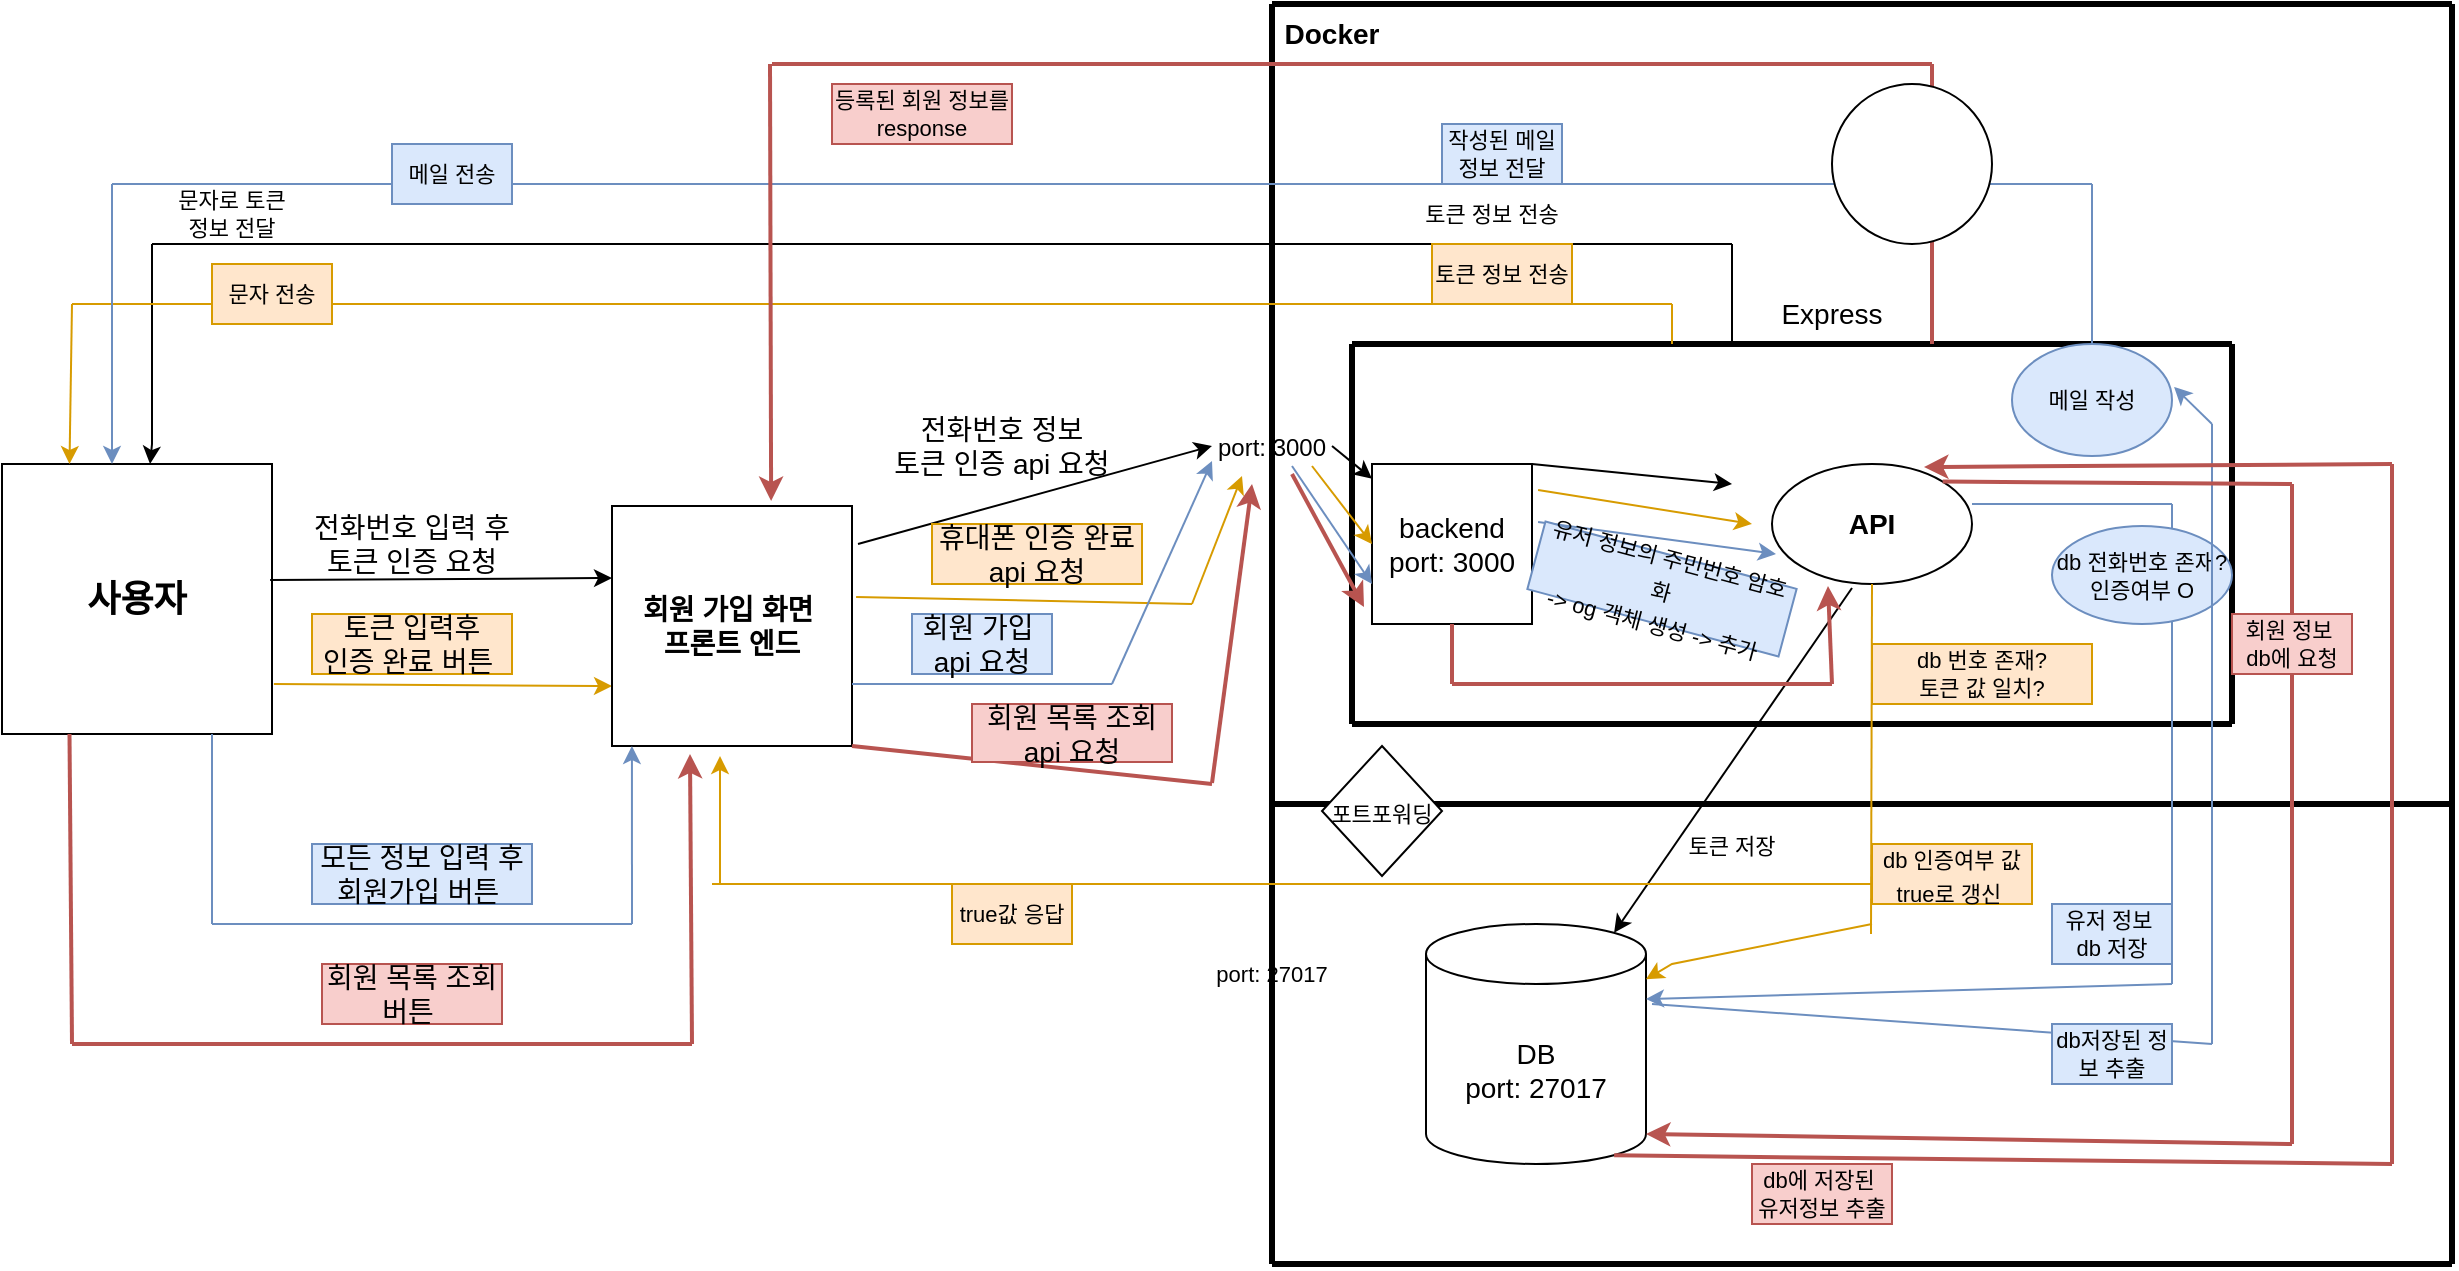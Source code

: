 <mxfile version="20.5.3" type="github"><diagram id="LUCVIw2LYpb5V3qG9yX4" name="페이지-1"><mxGraphModel dx="1346" dy="1821" grid="1" gridSize="10" guides="1" tooltips="1" connect="1" arrows="1" fold="1" page="1" pageScale="1" pageWidth="827" pageHeight="1169" math="0" shadow="0"><root><mxCell id="0"/><mxCell id="1" parent="0"/><mxCell id="mkAz85XtlZ6ACDD8Z16X-6" value="&lt;font style=&quot;font-size: 18px;&quot;&gt;&lt;b&gt;사용자&lt;/b&gt;&lt;/font&gt;" style="whiteSpace=wrap;html=1;aspect=fixed;" parent="1" vertex="1"><mxGeometry x="5" y="-560" width="135" height="135" as="geometry"/></mxCell><mxCell id="mkAz85XtlZ6ACDD8Z16X-12" value="" style="endArrow=classic;html=1;rounded=0;entryX=0;entryY=0.4;entryDx=0;entryDy=0;entryPerimeter=0;exitX=0.993;exitY=0.43;exitDx=0;exitDy=0;exitPerimeter=0;" parent="1" source="mkAz85XtlZ6ACDD8Z16X-6" edge="1"><mxGeometry width="50" height="50" relative="1" as="geometry"><mxPoint x="137.5" y="-520.5" as="sourcePoint"/><mxPoint x="310" y="-503" as="targetPoint"/></mxGeometry></mxCell><mxCell id="mkAz85XtlZ6ACDD8Z16X-17" value="DB&lt;br&gt;port: 27017" style="shape=cylinder3;whiteSpace=wrap;html=1;boundedLbl=1;backgroundOutline=1;size=15;fontSize=14;" parent="1" vertex="1"><mxGeometry x="717" y="-330" width="110" height="120" as="geometry"/></mxCell><mxCell id="mkAz85XtlZ6ACDD8Z16X-20" value="" style="endArrow=none;html=1;rounded=0;fontSize=14;entryX=0;entryY=0;entryDx=0;entryDy=0;strokeWidth=3;" parent="1" target="mkAz85XtlZ6ACDD8Z16X-25" edge="1"><mxGeometry width="50" height="50" relative="1" as="geometry"><mxPoint x="640" y="-160" as="sourcePoint"/><mxPoint x="570" y="-580" as="targetPoint"/></mxGeometry></mxCell><mxCell id="mkAz85XtlZ6ACDD8Z16X-21" value="" style="endArrow=none;html=1;rounded=0;fontSize=14;strokeWidth=3;" parent="1" edge="1"><mxGeometry width="50" height="50" relative="1" as="geometry"><mxPoint x="640" y="-790" as="sourcePoint"/><mxPoint x="1230" y="-790" as="targetPoint"/></mxGeometry></mxCell><mxCell id="mkAz85XtlZ6ACDD8Z16X-22" value="" style="endArrow=none;html=1;rounded=0;fontSize=14;strokeWidth=3;" parent="1" edge="1"><mxGeometry width="50" height="50" relative="1" as="geometry"><mxPoint x="640" y="-160" as="sourcePoint"/><mxPoint x="1230" y="-160" as="targetPoint"/></mxGeometry></mxCell><mxCell id="mkAz85XtlZ6ACDD8Z16X-23" value="" style="endArrow=none;html=1;rounded=0;fontSize=14;strokeWidth=3;" parent="1" edge="1"><mxGeometry width="50" height="50" relative="1" as="geometry"><mxPoint x="1230" y="-160" as="sourcePoint"/><mxPoint x="1230" y="-790" as="targetPoint"/></mxGeometry></mxCell><mxCell id="mkAz85XtlZ6ACDD8Z16X-25" value="&lt;b&gt;Docker&lt;/b&gt;" style="text;html=1;strokeColor=none;fillColor=none;align=center;verticalAlign=middle;whiteSpace=wrap;rounded=0;fontSize=14;" parent="1" vertex="1"><mxGeometry x="640" y="-790" width="60" height="30" as="geometry"/></mxCell><mxCell id="mkAz85XtlZ6ACDD8Z16X-26" value="backend&lt;br&gt;port: 3000" style="rounded=0;whiteSpace=wrap;html=1;fontSize=14;" parent="1" vertex="1"><mxGeometry x="690" y="-560" width="80" height="80" as="geometry"/></mxCell><mxCell id="mkAz85XtlZ6ACDD8Z16X-30" value="&lt;b&gt;API&lt;/b&gt;" style="ellipse;whiteSpace=wrap;html=1;fontSize=14;" parent="1" vertex="1"><mxGeometry x="890" y="-560" width="100" height="60" as="geometry"/></mxCell><mxCell id="mkAz85XtlZ6ACDD8Z16X-32" value="" style="endArrow=none;html=1;rounded=0;fontSize=14;strokeWidth=3;" parent="1" edge="1"><mxGeometry width="50" height="50" relative="1" as="geometry"><mxPoint x="680" y="-430" as="sourcePoint"/><mxPoint x="680" y="-620" as="targetPoint"/></mxGeometry></mxCell><mxCell id="mkAz85XtlZ6ACDD8Z16X-33" value="" style="endArrow=none;html=1;rounded=0;fontSize=14;strokeWidth=3;" parent="1" edge="1"><mxGeometry width="50" height="50" relative="1" as="geometry"><mxPoint x="680" y="-620" as="sourcePoint"/><mxPoint x="1120" y="-620" as="targetPoint"/></mxGeometry></mxCell><mxCell id="mkAz85XtlZ6ACDD8Z16X-34" value="" style="endArrow=none;html=1;rounded=0;fontSize=14;strokeWidth=3;" parent="1" edge="1"><mxGeometry width="50" height="50" relative="1" as="geometry"><mxPoint x="680" y="-430" as="sourcePoint"/><mxPoint x="1120" y="-430" as="targetPoint"/></mxGeometry></mxCell><mxCell id="mkAz85XtlZ6ACDD8Z16X-35" value="" style="endArrow=none;html=1;rounded=0;fontSize=14;strokeWidth=3;" parent="1" edge="1"><mxGeometry width="50" height="50" relative="1" as="geometry"><mxPoint x="1120" y="-430" as="sourcePoint"/><mxPoint x="1120" y="-620" as="targetPoint"/></mxGeometry></mxCell><mxCell id="mkAz85XtlZ6ACDD8Z16X-36" value="Express" style="text;html=1;strokeColor=none;fillColor=none;align=center;verticalAlign=middle;whiteSpace=wrap;rounded=0;fontSize=14;" parent="1" vertex="1"><mxGeometry x="890" y="-650" width="60" height="30" as="geometry"/></mxCell><mxCell id="mkAz85XtlZ6ACDD8Z16X-40" value="전화번호 입력 후 토큰 인증 요청" style="text;html=1;strokeColor=none;fillColor=none;align=center;verticalAlign=middle;whiteSpace=wrap;rounded=0;fontSize=14;" parent="1" vertex="1"><mxGeometry x="160" y="-535" width="100" height="30" as="geometry"/></mxCell><mxCell id="mkAz85XtlZ6ACDD8Z16X-42" value="&lt;font style=&quot;font-size: 12px;&quot;&gt;port: 3000&lt;/font&gt;" style="text;html=1;strokeColor=none;fillColor=none;align=center;verticalAlign=middle;whiteSpace=wrap;rounded=0;fontSize=14;" parent="1" vertex="1"><mxGeometry x="610" y="-584" width="60" height="30" as="geometry"/></mxCell><mxCell id="mkAz85XtlZ6ACDD8Z16X-44" value="" style="endArrow=classic;html=1;rounded=0;fontSize=12;exitX=1.025;exitY=0.158;exitDx=0;exitDy=0;exitPerimeter=0;entryX=0;entryY=0.5;entryDx=0;entryDy=0;" parent="1" source="mkAz85XtlZ6ACDD8Z16X-73" target="mkAz85XtlZ6ACDD8Z16X-42" edge="1"><mxGeometry width="50" height="50" relative="1" as="geometry"><mxPoint x="426.04" y="-515" as="sourcePoint"/><mxPoint x="530" y="-560" as="targetPoint"/></mxGeometry></mxCell><mxCell id="mkAz85XtlZ6ACDD8Z16X-45" value="&lt;font style=&quot;font-size: 14px;&quot;&gt;전화번호 정보 &lt;br&gt;토큰 인증 api 요청&lt;/font&gt;" style="text;html=1;strokeColor=none;fillColor=none;align=center;verticalAlign=middle;whiteSpace=wrap;rounded=0;fontSize=12;" parent="1" vertex="1"><mxGeometry x="450" y="-599" width="110" height="60" as="geometry"/></mxCell><mxCell id="mkAz85XtlZ6ACDD8Z16X-47" value="" style="endArrow=none;html=1;rounded=0;fontSize=14;strokeWidth=3;" parent="1" edge="1"><mxGeometry width="50" height="50" relative="1" as="geometry"><mxPoint x="640" y="-390" as="sourcePoint"/><mxPoint x="1230" y="-390" as="targetPoint"/></mxGeometry></mxCell><mxCell id="mkAz85XtlZ6ACDD8Z16X-54" value="&lt;font style=&quot;font-size: 11px;&quot;&gt;포트포워딩&lt;/font&gt;" style="rhombus;whiteSpace=wrap;html=1;fontSize=14;" parent="1" vertex="1"><mxGeometry x="665" y="-419" width="60" height="65" as="geometry"/></mxCell><mxCell id="mkAz85XtlZ6ACDD8Z16X-56" value="" style="endArrow=classic;html=1;rounded=0;fontSize=11;exitX=1;exitY=0.5;exitDx=0;exitDy=0;" parent="1" source="mkAz85XtlZ6ACDD8Z16X-42" target="mkAz85XtlZ6ACDD8Z16X-26" edge="1"><mxGeometry width="50" height="50" relative="1" as="geometry"><mxPoint x="660" y="-560" as="sourcePoint"/><mxPoint x="650" y="-609" as="targetPoint"/></mxGeometry></mxCell><mxCell id="mkAz85XtlZ6ACDD8Z16X-58" value="" style="endArrow=classic;html=1;rounded=0;fontSize=11;entryX=0.855;entryY=0;entryDx=0;entryDy=4.35;entryPerimeter=0;exitX=0.4;exitY=1.033;exitDx=0;exitDy=0;exitPerimeter=0;" parent="1" source="mkAz85XtlZ6ACDD8Z16X-30" target="mkAz85XtlZ6ACDD8Z16X-17" edge="1"><mxGeometry width="50" height="50" relative="1" as="geometry"><mxPoint x="890" y="-500" as="sourcePoint"/><mxPoint x="940" y="-550" as="targetPoint"/></mxGeometry></mxCell><mxCell id="mkAz85XtlZ6ACDD8Z16X-59" value="토큰 저장" style="text;html=1;strokeColor=none;fillColor=none;align=center;verticalAlign=middle;whiteSpace=wrap;rounded=0;fontSize=11;" parent="1" vertex="1"><mxGeometry x="840" y="-384" width="60" height="30" as="geometry"/></mxCell><mxCell id="mkAz85XtlZ6ACDD8Z16X-61" value="" style="endArrow=none;html=1;rounded=0;fontSize=11;" parent="1" edge="1"><mxGeometry width="50" height="50" relative="1" as="geometry"><mxPoint x="870" y="-620" as="sourcePoint"/><mxPoint x="870" y="-670" as="targetPoint"/></mxGeometry></mxCell><mxCell id="mkAz85XtlZ6ACDD8Z16X-62" value="" style="endArrow=none;html=1;rounded=0;fontSize=11;" parent="1" edge="1"><mxGeometry width="50" height="50" relative="1" as="geometry"><mxPoint x="80" y="-670" as="sourcePoint"/><mxPoint x="870" y="-670" as="targetPoint"/></mxGeometry></mxCell><mxCell id="mkAz85XtlZ6ACDD8Z16X-63" value="토큰 정보 전송" style="text;html=1;strokeColor=none;fillColor=none;align=center;verticalAlign=middle;whiteSpace=wrap;rounded=0;fontSize=11;" parent="1" vertex="1"><mxGeometry x="710" y="-700" width="80" height="30" as="geometry"/></mxCell><mxCell id="mkAz85XtlZ6ACDD8Z16X-68" value="" style="endArrow=classic;html=1;rounded=0;fontSize=11;" parent="1" target="mkAz85XtlZ6ACDD8Z16X-6" edge="1"><mxGeometry width="50" height="50" relative="1" as="geometry"><mxPoint x="80" y="-670" as="sourcePoint"/><mxPoint x="130" y="-720" as="targetPoint"/><Array as="points"><mxPoint x="80" y="-570"/></Array></mxGeometry></mxCell><mxCell id="mkAz85XtlZ6ACDD8Z16X-69" value="문자로 토큰 정보 전달" style="text;html=1;strokeColor=none;fillColor=none;align=center;verticalAlign=middle;whiteSpace=wrap;rounded=0;fontSize=11;" parent="1" vertex="1"><mxGeometry x="90" y="-700" width="60" height="30" as="geometry"/></mxCell><mxCell id="mkAz85XtlZ6ACDD8Z16X-70" value="port: 27017" style="text;html=1;strokeColor=none;fillColor=none;align=center;verticalAlign=middle;whiteSpace=wrap;rounded=0;fontSize=11;" parent="1" vertex="1"><mxGeometry x="610" y="-320" width="60" height="30" as="geometry"/></mxCell><mxCell id="mkAz85XtlZ6ACDD8Z16X-72" value="" style="endArrow=classic;html=1;rounded=0;fontSize=11;exitX=1.007;exitY=0.815;exitDx=0;exitDy=0;entryX=0;entryY=0.75;entryDx=0;entryDy=0;exitPerimeter=0;fillColor=#ffe6cc;strokeColor=#d79b00;" parent="1" source="mkAz85XtlZ6ACDD8Z16X-6" target="mkAz85XtlZ6ACDD8Z16X-73" edge="1"><mxGeometry width="50" height="50" relative="1" as="geometry"><mxPoint x="140" y="-450" as="sourcePoint"/><mxPoint x="300" y="-459" as="targetPoint"/></mxGeometry></mxCell><mxCell id="mkAz85XtlZ6ACDD8Z16X-73" value="&lt;b&gt;&lt;font style=&quot;font-size: 14px;&quot;&gt;회원 가입 화면&amp;nbsp;&lt;br&gt;프론트 엔드&lt;/font&gt;&lt;/b&gt;" style="whiteSpace=wrap;html=1;aspect=fixed;fontSize=11;" parent="1" vertex="1"><mxGeometry x="310" y="-539" width="120" height="120" as="geometry"/></mxCell><mxCell id="mkAz85XtlZ6ACDD8Z16X-74" value="토큰 입력후 &lt;br&gt;인증 완료 버튼&amp;nbsp;" style="text;html=1;strokeColor=#d79b00;fillColor=#ffe6cc;align=center;verticalAlign=middle;whiteSpace=wrap;rounded=0;fontSize=14;" parent="1" vertex="1"><mxGeometry x="160" y="-485" width="100" height="30" as="geometry"/></mxCell><mxCell id="mkAz85XtlZ6ACDD8Z16X-81" value="" style="endArrow=none;html=1;rounded=0;fontSize=14;fontColor=#FFCC99;fillColor=#ffe6cc;strokeColor=#d79b00;exitX=1.017;exitY=0.379;exitDx=0;exitDy=0;exitPerimeter=0;" parent="1" source="mkAz85XtlZ6ACDD8Z16X-73" edge="1"><mxGeometry width="50" height="50" relative="1" as="geometry"><mxPoint x="430" y="-479.5" as="sourcePoint"/><mxPoint x="600" y="-490" as="targetPoint"/></mxGeometry></mxCell><mxCell id="mkAz85XtlZ6ACDD8Z16X-82" value="" style="endArrow=classic;html=1;rounded=0;fontSize=14;fontColor=#FFCC99;entryX=0.25;entryY=1;entryDx=0;entryDy=0;fillColor=#ffe6cc;strokeColor=#d79b00;" parent="1" target="mkAz85XtlZ6ACDD8Z16X-42" edge="1"><mxGeometry width="50" height="50" relative="1" as="geometry"><mxPoint x="600" y="-490" as="sourcePoint"/><mxPoint x="650" y="-530" as="targetPoint"/></mxGeometry></mxCell><mxCell id="mkAz85XtlZ6ACDD8Z16X-83" value="&lt;span style=&quot;color: rgb(0, 0, 0);&quot;&gt;휴대폰 인증 완료 api 요청&lt;/span&gt;" style="text;html=1;strokeColor=#d79b00;fillColor=#ffe6cc;align=center;verticalAlign=middle;whiteSpace=wrap;rounded=0;fontSize=14;" parent="1" vertex="1"><mxGeometry x="470" y="-530" width="105" height="30" as="geometry"/></mxCell><mxCell id="mkAz85XtlZ6ACDD8Z16X-84" value="" style="endArrow=classic;html=1;rounded=0;fontSize=14;fontColor=#FFCC99;entryX=0;entryY=0.5;entryDx=0;entryDy=0;fillColor=#ffe6cc;strokeColor=#d79b00;" parent="1" target="mkAz85XtlZ6ACDD8Z16X-26" edge="1"><mxGeometry width="50" height="50" relative="1" as="geometry"><mxPoint x="660" y="-559" as="sourcePoint"/><mxPoint x="710" y="-609" as="targetPoint"/></mxGeometry></mxCell><mxCell id="mkAz85XtlZ6ACDD8Z16X-86" value="" style="endArrow=classic;html=1;rounded=0;fontSize=14;fontColor=#FFCC99;exitX=1;exitY=0;exitDx=0;exitDy=0;" parent="1" source="mkAz85XtlZ6ACDD8Z16X-26" edge="1"><mxGeometry width="50" height="50" relative="1" as="geometry"><mxPoint x="780" y="-520" as="sourcePoint"/><mxPoint x="870" y="-550" as="targetPoint"/></mxGeometry></mxCell><mxCell id="mkAz85XtlZ6ACDD8Z16X-87" value="" style="endArrow=classic;html=1;rounded=0;fontSize=14;fontColor=#FFCC99;fillColor=#ffe6cc;strokeColor=#d79b00;exitX=1.038;exitY=0.163;exitDx=0;exitDy=0;exitPerimeter=0;" parent="1" source="mkAz85XtlZ6ACDD8Z16X-26" edge="1"><mxGeometry width="50" height="50" relative="1" as="geometry"><mxPoint x="770" y="-519" as="sourcePoint"/><mxPoint x="880" y="-530" as="targetPoint"/></mxGeometry></mxCell><mxCell id="mkAz85XtlZ6ACDD8Z16X-88" value="" style="endArrow=none;html=1;rounded=0;fontSize=14;fontColor=#FFCC99;entryX=0.5;entryY=1;entryDx=0;entryDy=0;fillColor=#ffe6cc;strokeColor=#d79b00;" parent="1" target="mkAz85XtlZ6ACDD8Z16X-30" edge="1"><mxGeometry width="50" height="50" relative="1" as="geometry"><mxPoint x="939.5" y="-325" as="sourcePoint"/><mxPoint x="939.5" y="-490" as="targetPoint"/></mxGeometry></mxCell><mxCell id="mkAz85XtlZ6ACDD8Z16X-89" value="" style="endArrow=classic;html=1;rounded=0;fontSize=14;fontColor=#FFCC99;fillColor=#ffe6cc;strokeColor=#d79b00;" parent="1" target="mkAz85XtlZ6ACDD8Z16X-17" edge="1"><mxGeometry width="50" height="50" relative="1" as="geometry"><mxPoint x="940" y="-330" as="sourcePoint"/><mxPoint x="990" y="-389" as="targetPoint"/><Array as="points"><mxPoint x="840" y="-310"/></Array></mxGeometry></mxCell><mxCell id="mkAz85XtlZ6ACDD8Z16X-91" value="&lt;font style=&quot;font-size: 11px;&quot; color=&quot;#000000&quot;&gt;db 인증여부 값&lt;br&gt;true로 갱신&amp;nbsp;&lt;/font&gt;" style="text;html=1;strokeColor=#d79b00;fillColor=#ffe6cc;align=center;verticalAlign=middle;whiteSpace=wrap;rounded=0;fontSize=14;" parent="1" vertex="1"><mxGeometry x="940" y="-370" width="80" height="30" as="geometry"/></mxCell><mxCell id="mkAz85XtlZ6ACDD8Z16X-93" value="" style="endArrow=none;html=1;rounded=0;fontSize=11;fontColor=#000000;fillColor=#ffe6cc;strokeColor=#d79b00;" parent="1" edge="1"><mxGeometry width="50" height="50" relative="1" as="geometry"><mxPoint x="940" y="-350" as="sourcePoint"/><mxPoint x="360" y="-350" as="targetPoint"/></mxGeometry></mxCell><mxCell id="mkAz85XtlZ6ACDD8Z16X-94" value="" style="endArrow=classic;html=1;rounded=0;fontSize=11;fontColor=#000000;entryX=0.45;entryY=1.042;entryDx=0;entryDy=0;entryPerimeter=0;fillColor=#ffe6cc;strokeColor=#d79b00;" parent="1" target="mkAz85XtlZ6ACDD8Z16X-73" edge="1"><mxGeometry width="50" height="50" relative="1" as="geometry"><mxPoint x="364" y="-350" as="sourcePoint"/><mxPoint x="414" y="-440" as="targetPoint"/></mxGeometry></mxCell><mxCell id="mkAz85XtlZ6ACDD8Z16X-95" value="true값 응답" style="text;html=1;strokeColor=#d79b00;fillColor=#ffe6cc;align=center;verticalAlign=middle;whiteSpace=wrap;rounded=0;fontSize=11;" parent="1" vertex="1"><mxGeometry x="480" y="-350" width="60" height="30" as="geometry"/></mxCell><mxCell id="mkAz85XtlZ6ACDD8Z16X-98" value="db 번호 존재?&lt;br&gt;토큰 값 일치?" style="text;html=1;strokeColor=#d79b00;fillColor=#ffe6cc;align=center;verticalAlign=middle;whiteSpace=wrap;rounded=0;fontSize=11;" parent="1" vertex="1"><mxGeometry x="940" y="-470" width="110" height="30" as="geometry"/></mxCell><mxCell id="mkAz85XtlZ6ACDD8Z16X-103" value="" style="endArrow=none;html=1;rounded=0;fontSize=11;fontColor=#000000;fillColor=#ffe6cc;strokeColor=#d79b00;" parent="1" edge="1"><mxGeometry width="50" height="50" relative="1" as="geometry"><mxPoint x="840" y="-620" as="sourcePoint"/><mxPoint x="840" y="-640" as="targetPoint"/></mxGeometry></mxCell><mxCell id="mkAz85XtlZ6ACDD8Z16X-104" value="" style="endArrow=none;html=1;rounded=0;fontSize=11;fontColor=#000000;fillColor=#ffe6cc;strokeColor=#d79b00;" parent="1" edge="1"><mxGeometry width="50" height="50" relative="1" as="geometry"><mxPoint x="840" y="-640" as="sourcePoint"/><mxPoint x="40" y="-640" as="targetPoint"/></mxGeometry></mxCell><mxCell id="mkAz85XtlZ6ACDD8Z16X-105" value="" style="endArrow=classic;html=1;rounded=0;fontSize=11;fontColor=#000000;entryX=0.25;entryY=0;entryDx=0;entryDy=0;fillColor=#ffe6cc;strokeColor=#d79b00;" parent="1" target="mkAz85XtlZ6ACDD8Z16X-6" edge="1"><mxGeometry width="50" height="50" relative="1" as="geometry"><mxPoint x="40" y="-640" as="sourcePoint"/><mxPoint x="90" y="-690" as="targetPoint"/></mxGeometry></mxCell><mxCell id="mkAz85XtlZ6ACDD8Z16X-106" value="토큰 정보 전송" style="text;html=1;strokeColor=#d79b00;fillColor=#ffe6cc;align=center;verticalAlign=middle;whiteSpace=wrap;rounded=0;fontSize=11;" parent="1" vertex="1"><mxGeometry x="720" y="-670" width="70" height="30" as="geometry"/></mxCell><mxCell id="mkAz85XtlZ6ACDD8Z16X-107" value="문자 전송" style="text;html=1;strokeColor=#d79b00;fillColor=#ffe6cc;align=center;verticalAlign=middle;whiteSpace=wrap;rounded=0;fontSize=11;" parent="1" vertex="1"><mxGeometry x="110" y="-660" width="60" height="30" as="geometry"/></mxCell><mxCell id="mkAz85XtlZ6ACDD8Z16X-110" value="" style="endArrow=none;html=1;rounded=0;fontSize=11;fontColor=#000000;fillColor=#dae8fc;strokeColor=#6c8ebf;" parent="1" edge="1"><mxGeometry width="50" height="50" relative="1" as="geometry"><mxPoint x="110" y="-330" as="sourcePoint"/><mxPoint x="110" y="-425" as="targetPoint"/></mxGeometry></mxCell><mxCell id="mkAz85XtlZ6ACDD8Z16X-111" value="" style="endArrow=none;html=1;rounded=0;fontSize=11;fontColor=#000000;fillColor=#dae8fc;strokeColor=#6c8ebf;" parent="1" edge="1"><mxGeometry width="50" height="50" relative="1" as="geometry"><mxPoint x="110" y="-330" as="sourcePoint"/><mxPoint x="320" y="-330" as="targetPoint"/></mxGeometry></mxCell><mxCell id="mkAz85XtlZ6ACDD8Z16X-112" value="" style="endArrow=classic;html=1;rounded=0;fontSize=11;fontColor=#000000;entryX=0.083;entryY=1;entryDx=0;entryDy=0;entryPerimeter=0;fillColor=#dae8fc;strokeColor=#6c8ebf;" parent="1" target="mkAz85XtlZ6ACDD8Z16X-73" edge="1"><mxGeometry width="50" height="50" relative="1" as="geometry"><mxPoint x="320" y="-330" as="sourcePoint"/><mxPoint x="350" y="-380" as="targetPoint"/></mxGeometry></mxCell><mxCell id="mkAz85XtlZ6ACDD8Z16X-113" value="&lt;font style=&quot;font-size: 14px;&quot;&gt;모든 정보 입력 후 &lt;br&gt;회원가입 버튼&amp;nbsp;&lt;/font&gt;" style="text;html=1;strokeColor=#6c8ebf;fillColor=#dae8fc;align=center;verticalAlign=middle;whiteSpace=wrap;rounded=0;fontSize=11;" parent="1" vertex="1"><mxGeometry x="160" y="-370" width="110" height="30" as="geometry"/></mxCell><mxCell id="mkAz85XtlZ6ACDD8Z16X-114" value="" style="endArrow=none;html=1;rounded=0;fontSize=14;fontColor=#000000;fillColor=#dae8fc;strokeColor=#6c8ebf;" parent="1" edge="1"><mxGeometry width="50" height="50" relative="1" as="geometry"><mxPoint x="430" y="-450" as="sourcePoint"/><mxPoint x="560" y="-450" as="targetPoint"/></mxGeometry></mxCell><mxCell id="mkAz85XtlZ6ACDD8Z16X-115" value="회원 가입&amp;nbsp;&lt;br&gt;api 요청" style="text;html=1;strokeColor=#6c8ebf;fillColor=#dae8fc;align=center;verticalAlign=middle;whiteSpace=wrap;rounded=0;fontSize=14;" parent="1" vertex="1"><mxGeometry x="460" y="-485" width="70" height="30" as="geometry"/></mxCell><mxCell id="mkAz85XtlZ6ACDD8Z16X-116" value="" style="endArrow=classic;html=1;rounded=0;fontSize=14;fontColor=#000000;entryX=0;entryY=0.75;entryDx=0;entryDy=0;fillColor=#dae8fc;strokeColor=#6c8ebf;" parent="1" target="mkAz85XtlZ6ACDD8Z16X-42" edge="1"><mxGeometry width="50" height="50" relative="1" as="geometry"><mxPoint x="560" y="-450" as="sourcePoint"/><mxPoint x="620" y="-490" as="targetPoint"/></mxGeometry></mxCell><mxCell id="mkAz85XtlZ6ACDD8Z16X-119" value="" style="endArrow=classic;html=1;rounded=0;fontSize=14;fontColor=#000000;entryX=0;entryY=0.75;entryDx=0;entryDy=0;fillColor=#dae8fc;strokeColor=#6c8ebf;" parent="1" target="mkAz85XtlZ6ACDD8Z16X-26" edge="1"><mxGeometry width="50" height="50" relative="1" as="geometry"><mxPoint x="650" y="-559" as="sourcePoint"/><mxPoint x="720" y="-579" as="targetPoint"/></mxGeometry></mxCell><mxCell id="mkAz85XtlZ6ACDD8Z16X-120" value="" style="endArrow=classic;html=1;rounded=0;fontSize=14;fontColor=#000000;entryX=0.02;entryY=0.75;entryDx=0;entryDy=0;entryPerimeter=0;fillColor=#dae8fc;strokeColor=#6c8ebf;exitX=1.038;exitY=0.363;exitDx=0;exitDy=0;exitPerimeter=0;" parent="1" source="mkAz85XtlZ6ACDD8Z16X-26" target="mkAz85XtlZ6ACDD8Z16X-30" edge="1"><mxGeometry width="50" height="50" relative="1" as="geometry"><mxPoint x="770" y="-500" as="sourcePoint"/><mxPoint x="820" y="-550" as="targetPoint"/></mxGeometry></mxCell><mxCell id="mkAz85XtlZ6ACDD8Z16X-121" value="&lt;font style=&quot;font-size: 11px;&quot;&gt;유저 정보의 주민번호 암호화 &lt;br&gt;-&amp;gt; og 객체 생성 -&amp;gt; 추가&lt;/font&gt;" style="text;html=1;strokeColor=#6c8ebf;fillColor=#dae8fc;align=center;verticalAlign=middle;whiteSpace=wrap;rounded=0;fontSize=14;rotation=15;" parent="1" vertex="1"><mxGeometry x="770" y="-515" width="130" height="35" as="geometry"/></mxCell><mxCell id="mkAz85XtlZ6ACDD8Z16X-122" value="" style="endArrow=none;html=1;rounded=0;fontSize=11;fontColor=#000000;exitX=1;exitY=0.333;exitDx=0;exitDy=0;exitPerimeter=0;fillColor=#dae8fc;strokeColor=#6c8ebf;" parent="1" source="mkAz85XtlZ6ACDD8Z16X-30" edge="1"><mxGeometry width="50" height="50" relative="1" as="geometry"><mxPoint x="1000" y="-510" as="sourcePoint"/><mxPoint x="1090" y="-540" as="targetPoint"/></mxGeometry></mxCell><mxCell id="mkAz85XtlZ6ACDD8Z16X-123" value="" style="endArrow=none;html=1;rounded=0;fontSize=11;fontColor=#000000;fillColor=#dae8fc;strokeColor=#6c8ebf;" parent="1" edge="1"><mxGeometry width="50" height="50" relative="1" as="geometry"><mxPoint x="1090" y="-300" as="sourcePoint"/><mxPoint x="1090" y="-540" as="targetPoint"/></mxGeometry></mxCell><mxCell id="mkAz85XtlZ6ACDD8Z16X-124" value="db 전화번호 존재?&lt;br&gt;인증여부 O" style="ellipse;whiteSpace=wrap;html=1;fontSize=11;fillColor=#dae8fc;strokeColor=#6c8ebf;" parent="1" vertex="1"><mxGeometry x="1030" y="-529" width="90" height="49" as="geometry"/></mxCell><mxCell id="mkAz85XtlZ6ACDD8Z16X-126" value="유저 정보&amp;nbsp;&lt;br&gt;db 저장" style="text;html=1;strokeColor=#6c8ebf;fillColor=#dae8fc;align=center;verticalAlign=middle;whiteSpace=wrap;rounded=0;fontSize=11;" parent="1" vertex="1"><mxGeometry x="1030" y="-340" width="60" height="30" as="geometry"/></mxCell><mxCell id="mkAz85XtlZ6ACDD8Z16X-127" value="" style="endArrow=classic;html=1;rounded=0;fontSize=11;fontColor=#000000;entryX=1;entryY=0;entryDx=0;entryDy=37.5;entryPerimeter=0;fillColor=#dae8fc;strokeColor=#6c8ebf;" parent="1" target="mkAz85XtlZ6ACDD8Z16X-17" edge="1"><mxGeometry width="50" height="50" relative="1" as="geometry"><mxPoint x="1090" y="-300" as="sourcePoint"/><mxPoint x="990" y="-300" as="targetPoint"/></mxGeometry></mxCell><mxCell id="mkAz85XtlZ6ACDD8Z16X-128" value="" style="endArrow=none;html=1;rounded=0;fontSize=11;fontColor=#000000;fillColor=#dae8fc;strokeColor=#6c8ebf;" parent="1" edge="1"><mxGeometry width="50" height="50" relative="1" as="geometry"><mxPoint x="830" y="-290" as="sourcePoint"/><mxPoint x="1110" y="-270" as="targetPoint"/><Array as="points"/></mxGeometry></mxCell><mxCell id="mkAz85XtlZ6ACDD8Z16X-129" value="" style="endArrow=none;html=1;rounded=0;fontSize=11;fontColor=#000000;fillColor=#dae8fc;strokeColor=#6c8ebf;" parent="1" edge="1"><mxGeometry width="50" height="50" relative="1" as="geometry"><mxPoint x="1110" y="-270" as="sourcePoint"/><mxPoint x="1110" y="-580" as="targetPoint"/></mxGeometry></mxCell><mxCell id="mkAz85XtlZ6ACDD8Z16X-130" value="db저장된 정보 추출" style="text;html=1;strokeColor=#6c8ebf;fillColor=#dae8fc;align=center;verticalAlign=middle;whiteSpace=wrap;rounded=0;fontSize=11;" parent="1" vertex="1"><mxGeometry x="1030" y="-280" width="60" height="30" as="geometry"/></mxCell><mxCell id="mkAz85XtlZ6ACDD8Z16X-131" value="메일 작성" style="ellipse;whiteSpace=wrap;html=1;fontSize=11;fillColor=#dae8fc;strokeColor=#6c8ebf;" parent="1" vertex="1"><mxGeometry x="1010" y="-620" width="80" height="56" as="geometry"/></mxCell><mxCell id="mkAz85XtlZ6ACDD8Z16X-132" value="" style="endArrow=classic;html=1;rounded=0;fontSize=11;fontColor=#000000;entryX=1.013;entryY=0.384;entryDx=0;entryDy=0;entryPerimeter=0;fillColor=#dae8fc;strokeColor=#6c8ebf;" parent="1" target="mkAz85XtlZ6ACDD8Z16X-131" edge="1"><mxGeometry width="50" height="50" relative="1" as="geometry"><mxPoint x="1110" y="-580" as="sourcePoint"/><mxPoint x="1130" y="-610" as="targetPoint"/></mxGeometry></mxCell><mxCell id="mkAz85XtlZ6ACDD8Z16X-133" value="" style="endArrow=none;html=1;rounded=0;fontSize=11;fontColor=#000000;fillColor=#dae8fc;strokeColor=#6c8ebf;" parent="1" edge="1"><mxGeometry width="50" height="50" relative="1" as="geometry"><mxPoint x="1050" y="-620" as="sourcePoint"/><mxPoint x="1050" y="-700" as="targetPoint"/></mxGeometry></mxCell><mxCell id="mkAz85XtlZ6ACDD8Z16X-134" value="" style="endArrow=none;html=1;rounded=0;fontSize=11;fontColor=#000000;fillColor=#dae8fc;strokeColor=#6c8ebf;" parent="1" edge="1"><mxGeometry width="50" height="50" relative="1" as="geometry"><mxPoint x="60" y="-700" as="sourcePoint"/><mxPoint x="1050" y="-700" as="targetPoint"/></mxGeometry></mxCell><mxCell id="mkAz85XtlZ6ACDD8Z16X-135" value="작성된 메일 정보 전달" style="text;html=1;strokeColor=#6c8ebf;fillColor=#dae8fc;align=center;verticalAlign=middle;whiteSpace=wrap;rounded=0;fontSize=11;" parent="1" vertex="1"><mxGeometry x="725" y="-730" width="60" height="30" as="geometry"/></mxCell><mxCell id="mkAz85XtlZ6ACDD8Z16X-136" value="" style="endArrow=classic;html=1;rounded=0;fontSize=11;fontColor=#000000;fillColor=#dae8fc;strokeColor=#6c8ebf;" parent="1" edge="1"><mxGeometry width="50" height="50" relative="1" as="geometry"><mxPoint x="60" y="-700" as="sourcePoint"/><mxPoint x="60" y="-560" as="targetPoint"/></mxGeometry></mxCell><mxCell id="mkAz85XtlZ6ACDD8Z16X-137" value="메일 전송" style="text;html=1;strokeColor=#6c8ebf;fillColor=#dae8fc;align=center;verticalAlign=middle;whiteSpace=wrap;rounded=0;fontSize=11;" parent="1" vertex="1"><mxGeometry x="200" y="-720" width="60" height="30" as="geometry"/></mxCell><mxCell id="mkAz85XtlZ6ACDD8Z16X-138" value="" style="endArrow=none;html=1;rounded=0;fontSize=11;fontColor=#000000;entryX=0.25;entryY=1;entryDx=0;entryDy=0;fillColor=#f8cecc;strokeColor=#b85450;strokeWidth=2;" parent="1" target="mkAz85XtlZ6ACDD8Z16X-6" edge="1"><mxGeometry width="50" height="50" relative="1" as="geometry"><mxPoint x="40" y="-270" as="sourcePoint"/><mxPoint x="40" y="-420" as="targetPoint"/></mxGeometry></mxCell><mxCell id="mkAz85XtlZ6ACDD8Z16X-139" value="" style="endArrow=none;html=1;rounded=0;fontSize=11;fontColor=#000000;fillColor=#f8cecc;strokeColor=#b85450;strokeWidth=2;" parent="1" edge="1"><mxGeometry width="50" height="50" relative="1" as="geometry"><mxPoint x="40" y="-270" as="sourcePoint"/><mxPoint x="350" y="-270" as="targetPoint"/></mxGeometry></mxCell><mxCell id="mkAz85XtlZ6ACDD8Z16X-140" value="" style="endArrow=classic;html=1;rounded=0;fontSize=11;fontColor=#000000;entryX=0.325;entryY=1.033;entryDx=0;entryDy=0;entryPerimeter=0;fillColor=#f8cecc;strokeColor=#b85450;strokeWidth=2;" parent="1" target="mkAz85XtlZ6ACDD8Z16X-73" edge="1"><mxGeometry width="50" height="50" relative="1" as="geometry"><mxPoint x="350" y="-270" as="sourcePoint"/><mxPoint x="400" y="-320" as="targetPoint"/></mxGeometry></mxCell><mxCell id="mkAz85XtlZ6ACDD8Z16X-141" value="" style="endArrow=none;html=1;rounded=0;strokeWidth=2;fontSize=11;fontColor=#000000;fillColor=#f8cecc;strokeColor=#b85450;exitX=1;exitY=1;exitDx=0;exitDy=0;" parent="1" source="mkAz85XtlZ6ACDD8Z16X-73" edge="1"><mxGeometry width="50" height="50" relative="1" as="geometry"><mxPoint x="430" y="-409" as="sourcePoint"/><mxPoint x="610" y="-400" as="targetPoint"/></mxGeometry></mxCell><mxCell id="mkAz85XtlZ6ACDD8Z16X-142" value="&lt;font style=&quot;font-size: 14px;&quot;&gt;회원 목록 조회 버튼&amp;nbsp;&lt;/font&gt;" style="text;html=1;strokeColor=#b85450;fillColor=#f8cecc;align=center;verticalAlign=middle;whiteSpace=wrap;rounded=0;fontSize=11;fillStyle=auto;" parent="1" vertex="1"><mxGeometry x="165" y="-310" width="90" height="30" as="geometry"/></mxCell><mxCell id="mkAz85XtlZ6ACDD8Z16X-143" value="회원 목록 조회 api 요청" style="text;html=1;strokeColor=#b85450;fillColor=#f8cecc;align=center;verticalAlign=middle;whiteSpace=wrap;rounded=0;fillStyle=auto;fontSize=14;" parent="1" vertex="1"><mxGeometry x="490" y="-440" width="100" height="29" as="geometry"/></mxCell><mxCell id="mkAz85XtlZ6ACDD8Z16X-144" value="" style="endArrow=classic;html=1;rounded=0;strokeWidth=2;fontSize=14;fontColor=#000000;fillColor=#f8cecc;strokeColor=#b85450;" parent="1" edge="1"><mxGeometry width="50" height="50" relative="1" as="geometry"><mxPoint x="610" y="-400.5" as="sourcePoint"/><mxPoint x="630" y="-550" as="targetPoint"/></mxGeometry></mxCell><mxCell id="mkAz85XtlZ6ACDD8Z16X-145" value="" style="endArrow=classic;html=1;rounded=0;strokeWidth=2;fontSize=14;fontColor=#000000;entryX=-0.05;entryY=0.894;entryDx=0;entryDy=0;entryPerimeter=0;fillColor=#f8cecc;strokeColor=#b85450;" parent="1" target="mkAz85XtlZ6ACDD8Z16X-26" edge="1"><mxGeometry width="50" height="50" relative="1" as="geometry"><mxPoint x="650" y="-555" as="sourcePoint"/><mxPoint x="660" y="-505" as="targetPoint"/></mxGeometry></mxCell><mxCell id="mkAz85XtlZ6ACDD8Z16X-151" value="" style="endArrow=none;html=1;rounded=0;strokeWidth=2;fontSize=14;fontColor=#000000;entryX=0.5;entryY=1;entryDx=0;entryDy=0;fillColor=#f8cecc;strokeColor=#b85450;" parent="1" target="mkAz85XtlZ6ACDD8Z16X-26" edge="1"><mxGeometry width="50" height="50" relative="1" as="geometry"><mxPoint x="730" y="-450" as="sourcePoint"/><mxPoint x="770" y="-480" as="targetPoint"/></mxGeometry></mxCell><mxCell id="mkAz85XtlZ6ACDD8Z16X-153" value="" style="endArrow=classic;html=1;rounded=0;strokeWidth=2;fontSize=14;fontColor=#000000;entryX=0.28;entryY=1.017;entryDx=0;entryDy=0;entryPerimeter=0;fillColor=#f8cecc;strokeColor=#b85450;" parent="1" target="mkAz85XtlZ6ACDD8Z16X-30" edge="1"><mxGeometry width="50" height="50" relative="1" as="geometry"><mxPoint x="920" y="-450" as="sourcePoint"/><mxPoint x="950" y="-500" as="targetPoint"/></mxGeometry></mxCell><mxCell id="mkAz85XtlZ6ACDD8Z16X-156" value="" style="endArrow=none;html=1;rounded=0;strokeWidth=2;fontSize=14;fontColor=#000000;fillColor=#f8cecc;strokeColor=#b85450;" parent="1" edge="1"><mxGeometry width="50" height="50" relative="1" as="geometry"><mxPoint x="1150" y="-220" as="sourcePoint"/><mxPoint x="1150" y="-550" as="targetPoint"/></mxGeometry></mxCell><mxCell id="mkAz85XtlZ6ACDD8Z16X-166" value="db에 저장된&amp;nbsp;&lt;br&gt;유저정보 추출" style="text;html=1;strokeColor=#b85450;fillColor=#f8cecc;align=center;verticalAlign=middle;whiteSpace=wrap;rounded=0;fillStyle=auto;fontSize=11;" parent="1" vertex="1"><mxGeometry x="880" y="-210" width="70" height="30" as="geometry"/></mxCell><mxCell id="mkAz85XtlZ6ACDD8Z16X-167" value="" style="endArrow=none;html=1;rounded=0;strokeWidth=2;fontSize=11;fontColor=#000000;fillColor=#f8cecc;strokeColor=#b85450;" parent="1" edge="1"><mxGeometry width="50" height="50" relative="1" as="geometry"><mxPoint x="730" y="-450" as="sourcePoint"/><mxPoint x="920" y="-450" as="targetPoint"/></mxGeometry></mxCell><mxCell id="mkAz85XtlZ6ACDD8Z16X-168" value="회원 정보&amp;nbsp;&lt;br&gt;db에 요청" style="text;html=1;strokeColor=#b85450;fillColor=#f8cecc;align=center;verticalAlign=middle;whiteSpace=wrap;rounded=0;fillStyle=auto;fontSize=11;" parent="1" vertex="1"><mxGeometry x="1120" y="-485" width="60" height="30" as="geometry"/></mxCell><mxCell id="mkAz85XtlZ6ACDD8Z16X-169" value="" style="endArrow=none;html=1;rounded=0;strokeWidth=2;fontSize=11;fontColor=#000000;exitX=1;exitY=0;exitDx=0;exitDy=0;fillColor=#f8cecc;strokeColor=#b85450;" parent="1" source="mkAz85XtlZ6ACDD8Z16X-30" edge="1"><mxGeometry width="50" height="50" relative="1" as="geometry"><mxPoint x="980" y="-520" as="sourcePoint"/><mxPoint x="1150" y="-550" as="targetPoint"/></mxGeometry></mxCell><mxCell id="mkAz85XtlZ6ACDD8Z16X-170" value="" style="endArrow=classic;html=1;rounded=0;strokeWidth=2;fontSize=11;fontColor=#000000;entryX=1;entryY=1;entryDx=0;entryDy=-15;entryPerimeter=0;fillColor=#f8cecc;strokeColor=#b85450;" parent="1" target="mkAz85XtlZ6ACDD8Z16X-17" edge="1"><mxGeometry width="50" height="50" relative="1" as="geometry"><mxPoint x="1150" y="-220" as="sourcePoint"/><mxPoint x="1110" y="-240" as="targetPoint"/></mxGeometry></mxCell><mxCell id="mkAz85XtlZ6ACDD8Z16X-171" value="" style="endArrow=none;html=1;rounded=0;strokeWidth=2;fontSize=11;fontColor=#000000;exitX=0.855;exitY=1;exitDx=0;exitDy=-4.35;exitPerimeter=0;fillColor=#f8cecc;strokeColor=#b85450;" parent="1" source="mkAz85XtlZ6ACDD8Z16X-17" edge="1"><mxGeometry width="50" height="50" relative="1" as="geometry"><mxPoint x="820" y="-160" as="sourcePoint"/><mxPoint x="1200" y="-210" as="targetPoint"/></mxGeometry></mxCell><mxCell id="mkAz85XtlZ6ACDD8Z16X-172" value="" style="endArrow=none;html=1;rounded=0;strokeWidth=2;fontSize=11;fontColor=#000000;fillColor=#f8cecc;strokeColor=#b85450;" parent="1" edge="1"><mxGeometry width="50" height="50" relative="1" as="geometry"><mxPoint x="1200" y="-210" as="sourcePoint"/><mxPoint x="1200" y="-560" as="targetPoint"/></mxGeometry></mxCell><mxCell id="mkAz85XtlZ6ACDD8Z16X-173" value="" style="endArrow=classic;html=1;rounded=0;strokeWidth=2;fontSize=11;fontColor=#000000;entryX=0.76;entryY=0.025;entryDx=0;entryDy=0;entryPerimeter=0;fillColor=#f8cecc;strokeColor=#b85450;" parent="1" target="mkAz85XtlZ6ACDD8Z16X-30" edge="1"><mxGeometry width="50" height="50" relative="1" as="geometry"><mxPoint x="1200" y="-560" as="sourcePoint"/><mxPoint x="1210" y="-590" as="targetPoint"/></mxGeometry></mxCell><mxCell id="mkAz85XtlZ6ACDD8Z16X-175" value="" style="endArrow=none;html=1;rounded=0;strokeWidth=2;fontSize=11;fontColor=#000000;fillColor=#f8cecc;strokeColor=#b85450;" parent="1" edge="1"><mxGeometry width="50" height="50" relative="1" as="geometry"><mxPoint x="970" y="-620" as="sourcePoint"/><mxPoint x="970" y="-760" as="targetPoint"/></mxGeometry></mxCell><mxCell id="mkAz85XtlZ6ACDD8Z16X-176" value="" style="endArrow=none;html=1;rounded=0;strokeWidth=2;fontSize=11;fontColor=#000000;fillColor=#f8cecc;strokeColor=#b85450;" parent="1" edge="1"><mxGeometry width="50" height="50" relative="1" as="geometry"><mxPoint x="390" y="-760" as="sourcePoint"/><mxPoint x="970" y="-760" as="targetPoint"/></mxGeometry></mxCell><mxCell id="mkAz85XtlZ6ACDD8Z16X-177" value="" style="endArrow=classic;html=1;rounded=0;strokeWidth=2;fontSize=11;fontColor=#000000;entryX=0.663;entryY=-0.021;entryDx=0;entryDy=0;entryPerimeter=0;fillColor=#f8cecc;strokeColor=#b85450;" parent="1" target="mkAz85XtlZ6ACDD8Z16X-73" edge="1"><mxGeometry width="50" height="50" relative="1" as="geometry"><mxPoint x="389" y="-760" as="sourcePoint"/><mxPoint x="439" y="-810" as="targetPoint"/></mxGeometry></mxCell><mxCell id="mkAz85XtlZ6ACDD8Z16X-179" value="등록된 회원 정보를 response" style="text;html=1;strokeColor=#b85450;fillColor=#f8cecc;align=center;verticalAlign=middle;whiteSpace=wrap;rounded=0;fillStyle=auto;fontSize=11;" parent="1" vertex="1"><mxGeometry x="420" y="-750" width="90" height="30" as="geometry"/></mxCell><mxCell id="mkAz85XtlZ6ACDD8Z16X-180" value="" style="ellipse;whiteSpace=wrap;html=1;fillStyle=auto;fontSize=11;fontColor=#000000;" parent="1" vertex="1"><mxGeometry x="920" y="-750" width="80" height="80" as="geometry"/></mxCell></root></mxGraphModel></diagram></mxfile>